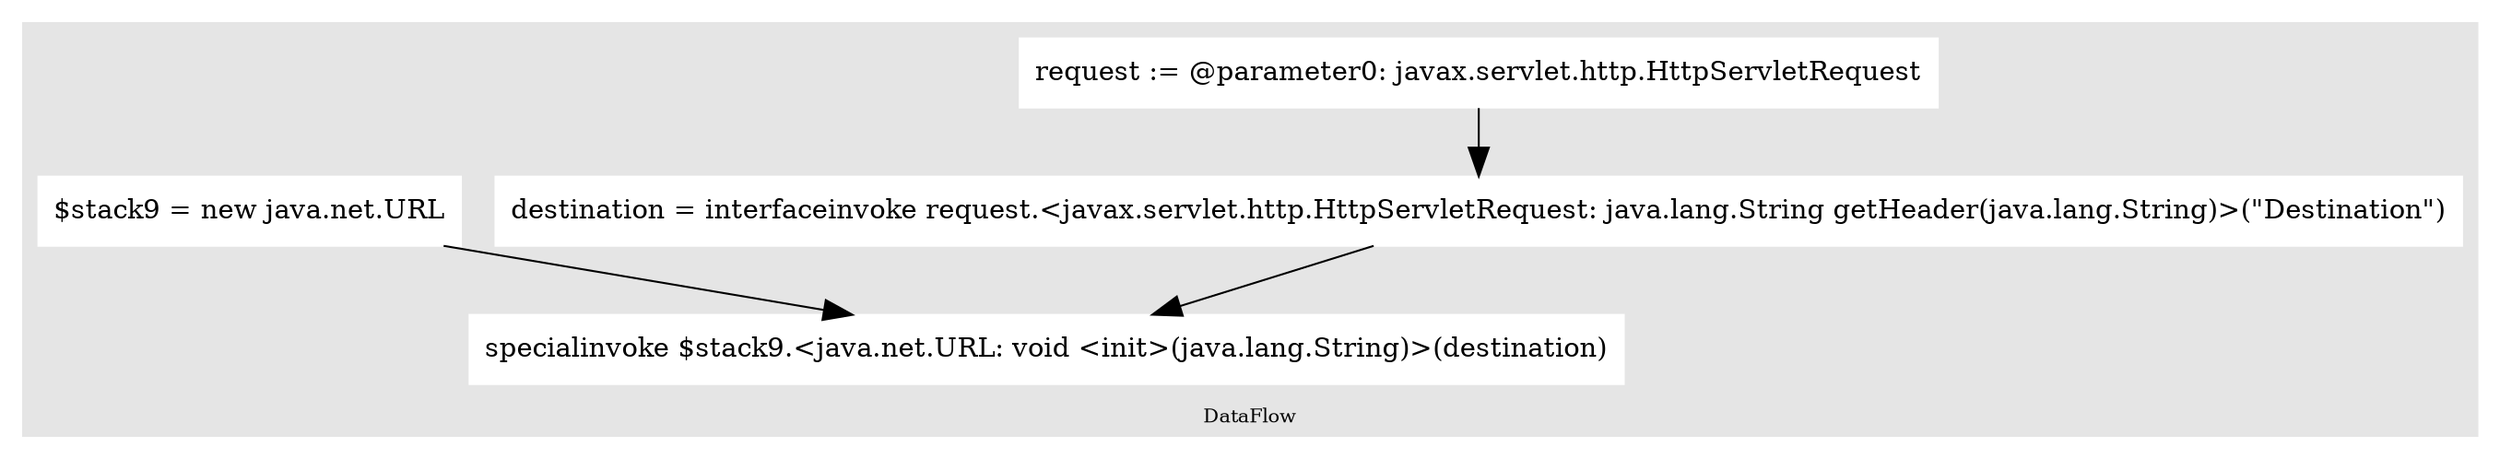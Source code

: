 digraph G {
	compound=true
	labelloc=b
	style=filled
	color=gray90
	node [shape=box,style=filled,color=white]
	edge [fontsize=10,arrowsize=1.5,fontcolor=grey40]
	fontsize=10

	subgraph cluster_20375222 { 
		label = "DataFlow"
		31596604[label="request := @parameter0: javax.servlet.http.HttpServletRequest"]
		27742284[label="destination = interfaceinvoke request.&lt;javax.servlet.http.HttpServletRequest: java.lang.String getHeader(java.lang.String)&gt;(&quot;Destination&quot;)"]
		31596604 -> 27742284
		25300561[label="$stack9 = new java.net.URL"]
		4443432[label="specialinvoke $stack9.&lt;java.net.URL: void &lt;init&gt;(java.lang.String)&gt;(destination)"]
		25300561 -> 4443432
		27742284 -> 4443432
	}

}